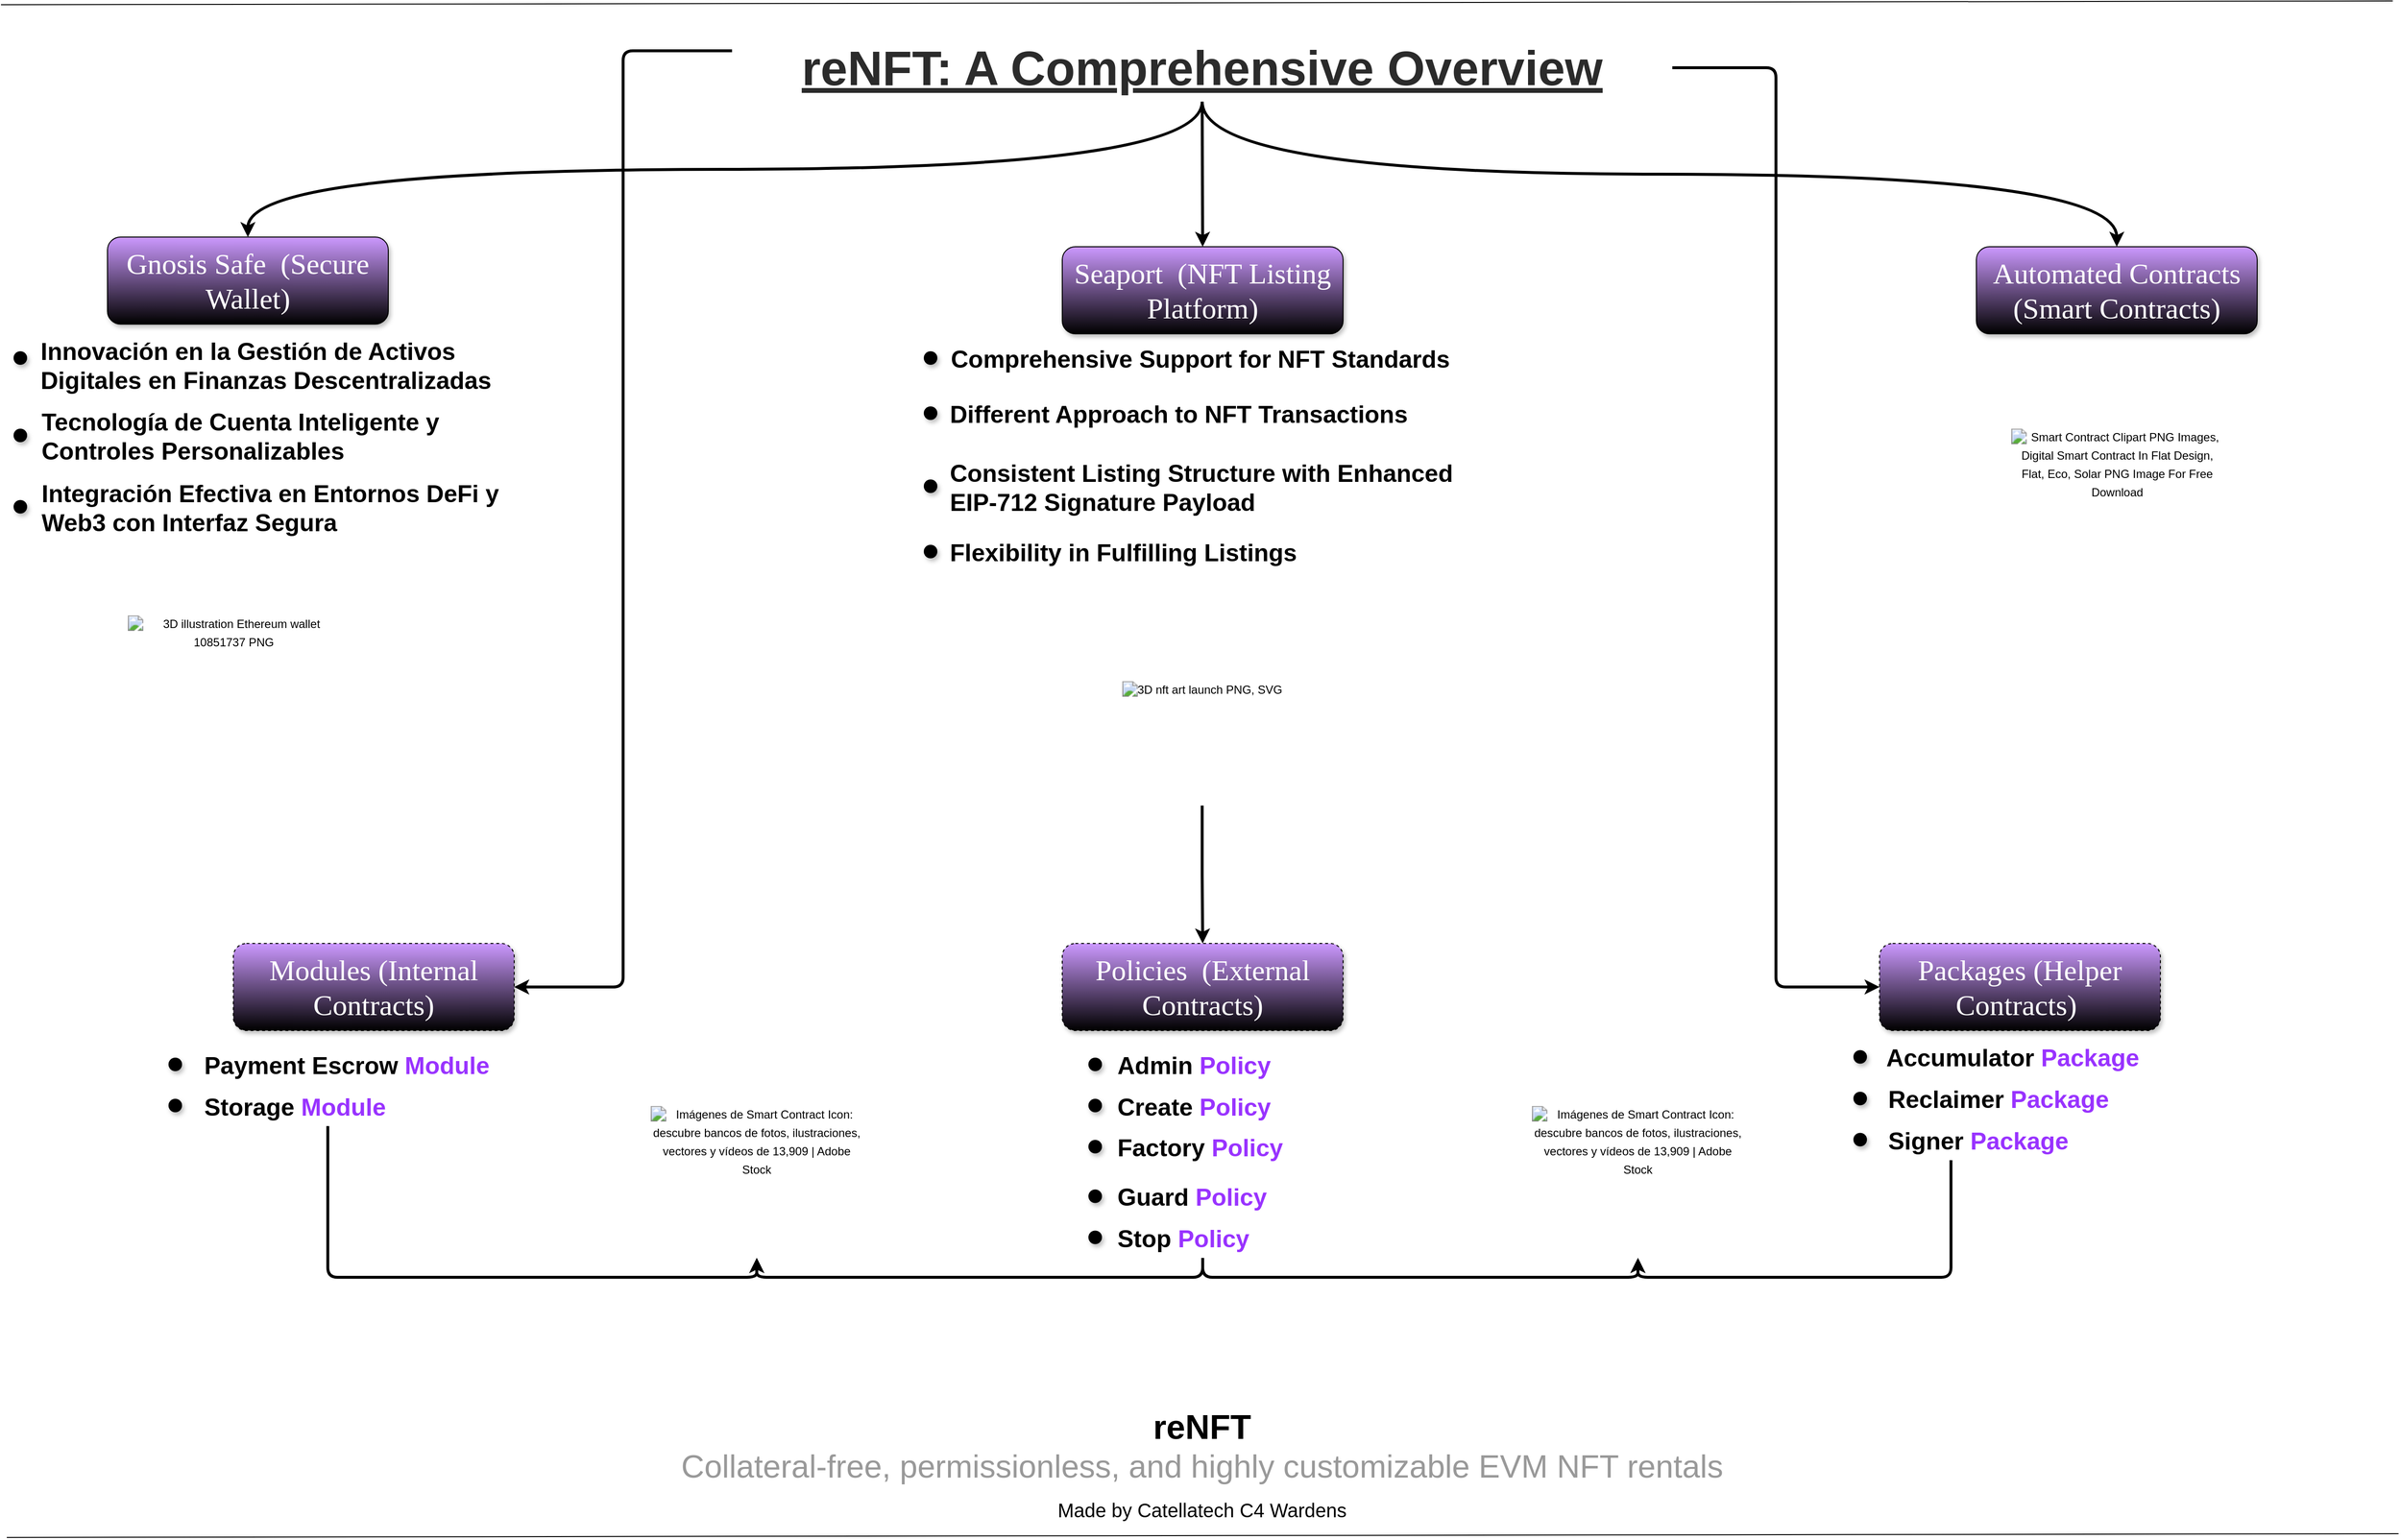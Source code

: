 <mxfile version="22.1.18" type="github">
  <diagram name="Página-1" id="T51k41MZGoIPOJ7VWiH2">
    <mxGraphModel dx="2647" dy="1447" grid="1" gridSize="10" guides="1" tooltips="1" connect="1" arrows="1" fold="1" page="1" pageScale="1" pageWidth="827" pageHeight="1169" math="0" shadow="0">
      <root>
        <mxCell id="0" />
        <mxCell id="1" parent="0" />
        <mxCell id="WbwlSFrgMBep1RVpoRQw-46" style="edgeStyle=orthogonalEdgeStyle;orthogonalLoop=1;jettySize=auto;html=1;exitX=0.5;exitY=1;exitDx=0;exitDy=0;entryX=0.5;entryY=0;entryDx=0;entryDy=0;strokeWidth=3;curved=1;" edge="1" parent="1" source="WbwlSFrgMBep1RVpoRQw-51" target="WbwlSFrgMBep1RVpoRQw-58">
          <mxGeometry relative="1" as="geometry">
            <Array as="points">
              <mxPoint x="1241" y="230" />
              <mxPoint x="255" y="230" />
            </Array>
          </mxGeometry>
        </mxCell>
        <mxCell id="WbwlSFrgMBep1RVpoRQw-47" style="edgeStyle=orthogonalEdgeStyle;shape=connector;curved=1;rounded=1;orthogonalLoop=1;jettySize=auto;html=1;exitX=0.5;exitY=1;exitDx=0;exitDy=0;entryX=0.5;entryY=0;entryDx=0;entryDy=0;labelBackgroundColor=default;strokeColor=default;strokeWidth=3;align=center;verticalAlign=middle;fontFamily=Helvetica;fontSize=11;fontColor=default;endArrow=classic;" edge="1" parent="1" source="WbwlSFrgMBep1RVpoRQw-51" target="WbwlSFrgMBep1RVpoRQw-59">
          <mxGeometry relative="1" as="geometry" />
        </mxCell>
        <mxCell id="WbwlSFrgMBep1RVpoRQw-48" style="edgeStyle=orthogonalEdgeStyle;shape=connector;curved=1;rounded=1;orthogonalLoop=1;jettySize=auto;html=1;exitX=0.5;exitY=1;exitDx=0;exitDy=0;entryX=0.5;entryY=0;entryDx=0;entryDy=0;labelBackgroundColor=default;strokeColor=default;strokeWidth=3;align=center;verticalAlign=middle;fontFamily=Helvetica;fontSize=11;fontColor=default;endArrow=classic;" edge="1" parent="1" source="WbwlSFrgMBep1RVpoRQw-51" target="WbwlSFrgMBep1RVpoRQw-60">
          <mxGeometry relative="1" as="geometry" />
        </mxCell>
        <mxCell id="WbwlSFrgMBep1RVpoRQw-200" style="edgeStyle=orthogonalEdgeStyle;rounded=1;orthogonalLoop=1;jettySize=auto;html=1;exitX=0;exitY=0.25;exitDx=0;exitDy=0;entryX=1;entryY=0.5;entryDx=0;entryDy=0;curved=0;strokeWidth=3;" edge="1" parent="1" source="WbwlSFrgMBep1RVpoRQw-51" target="WbwlSFrgMBep1RVpoRQw-63">
          <mxGeometry relative="1" as="geometry" />
        </mxCell>
        <mxCell id="WbwlSFrgMBep1RVpoRQw-201" style="edgeStyle=orthogonalEdgeStyle;rounded=1;orthogonalLoop=1;jettySize=auto;html=1;exitX=1;exitY=0.5;exitDx=0;exitDy=0;entryX=0;entryY=0.5;entryDx=0;entryDy=0;strokeWidth=3;" edge="1" parent="1" source="WbwlSFrgMBep1RVpoRQw-51" target="WbwlSFrgMBep1RVpoRQw-62">
          <mxGeometry relative="1" as="geometry" />
        </mxCell>
        <mxCell id="WbwlSFrgMBep1RVpoRQw-51" value="&lt;font style=&quot;&quot;&gt;&lt;font size=&quot;1&quot; style=&quot;&quot;&gt;&lt;b style=&quot;&quot;&gt;&lt;u style=&quot;font-size: 50px;&quot;&gt;reNFT: A Comprehensive Overview&lt;/u&gt;&lt;/b&gt;&lt;/font&gt;&lt;br&gt;&lt;/font&gt;" style="text;html=1;strokeColor=none;fillColor=none;align=center;verticalAlign=middle;whiteSpace=wrap;rounded=0;fontColor=#2B2B2B;" vertex="1" parent="1">
          <mxGeometry x="755" y="90" width="971" height="70" as="geometry" />
        </mxCell>
        <mxCell id="WbwlSFrgMBep1RVpoRQw-54" value="" style="endArrow=none;html=1;rounded=0;" edge="1" parent="1">
          <mxGeometry relative="1" as="geometry">
            <mxPoint y="59.87" as="sourcePoint" />
            <mxPoint x="2470" y="56" as="targetPoint" />
          </mxGeometry>
        </mxCell>
        <mxCell id="WbwlSFrgMBep1RVpoRQw-55" value="" style="resizable=0;html=1;whiteSpace=wrap;align=right;verticalAlign=bottom;" connectable="0" vertex="1" parent="WbwlSFrgMBep1RVpoRQw-54">
          <mxGeometry x="1" relative="1" as="geometry" />
        </mxCell>
        <mxCell id="WbwlSFrgMBep1RVpoRQw-56" value="" style="endArrow=none;html=1;rounded=0;" edge="1" parent="1">
          <mxGeometry relative="1" as="geometry">
            <mxPoint x="6" y="1643.87" as="sourcePoint" />
            <mxPoint x="2476" y="1640" as="targetPoint" />
          </mxGeometry>
        </mxCell>
        <mxCell id="WbwlSFrgMBep1RVpoRQw-57" value="" style="resizable=0;html=1;whiteSpace=wrap;align=right;verticalAlign=bottom;" connectable="0" vertex="1" parent="WbwlSFrgMBep1RVpoRQw-56">
          <mxGeometry x="1" relative="1" as="geometry" />
        </mxCell>
        <mxCell id="WbwlSFrgMBep1RVpoRQw-58" value="&lt;div style=&quot;&quot;&gt;&lt;font style=&quot;font-size: 30px;&quot; face=&quot;Tahoma&quot; color=&quot;#ffffff&quot;&gt;Gnosis Safe&amp;nbsp; (Secure Wallet)&lt;/font&gt;&lt;br&gt;&lt;/div&gt;" style="rounded=1;whiteSpace=wrap;html=1;fontFamily=Helvetica;fontSize=11;fillColor=#CC99FF;align=center;strokeWidth=1;strokeColor=default;gradientColor=#000000;glass=0;shadow=1;" vertex="1" parent="1">
          <mxGeometry x="110" y="300" width="290" height="90" as="geometry" />
        </mxCell>
        <mxCell id="WbwlSFrgMBep1RVpoRQw-59" value="&lt;div style=&quot;&quot;&gt;&lt;font style=&quot;font-size: 30px;&quot; face=&quot;Tahoma&quot; color=&quot;#ffffff&quot;&gt;Seaport&amp;nbsp; (NFT Listing Platform)&lt;/font&gt;&lt;br&gt;&lt;/div&gt;" style="rounded=1;whiteSpace=wrap;html=1;fontFamily=Helvetica;fontSize=11;fillColor=#CC99FF;align=center;strokeWidth=1;strokeColor=default;gradientColor=#000000;glass=0;shadow=1;" vertex="1" parent="1">
          <mxGeometry x="1096" y="310" width="290" height="90" as="geometry" />
        </mxCell>
        <mxCell id="WbwlSFrgMBep1RVpoRQw-60" value="&lt;div style=&quot;font-size: 30px;&quot;&gt;&lt;font color=&quot;#ffffff&quot; face=&quot;Tahoma&quot;&gt;Automated Contracts&lt;span style=&quot;text-align: left;&quot;&gt;&lt;br&gt;&lt;/span&gt;&lt;span style=&quot;text-align: left;&quot;&gt;(Smart Contracts) &lt;/span&gt;&lt;/font&gt;&lt;br&gt;&lt;/div&gt;" style="rounded=1;whiteSpace=wrap;html=1;fontFamily=Helvetica;fontSize=11;fillColor=#CC99FF;align=center;strokeWidth=1;strokeColor=default;gradientColor=#000000;glass=0;shadow=1;" vertex="1" parent="1">
          <mxGeometry x="2040" y="310" width="290" height="90" as="geometry" />
        </mxCell>
        <mxCell id="WbwlSFrgMBep1RVpoRQw-61" value="&lt;div style=&quot;&quot;&gt;&lt;span style=&quot;border-color: var(--border-color); text-align: left;&quot;&gt;&lt;font color=&quot;#ffffff&quot; face=&quot;Tahoma&quot; style=&quot;font-size: 30px;&quot;&gt;Policies&amp;nbsp; (External Contracts)&lt;/font&gt;&lt;/span&gt;&lt;br&gt;&lt;/div&gt;" style="rounded=1;whiteSpace=wrap;html=1;fontFamily=Helvetica;fontSize=11;fillColor=#CC99FF;align=center;dashed=1;strokeWidth=1;strokeColor=default;gradientColor=#000000;glass=0;shadow=1;" vertex="1" parent="1">
          <mxGeometry x="1096" y="1030" width="290" height="90" as="geometry" />
        </mxCell>
        <mxCell id="WbwlSFrgMBep1RVpoRQw-62" value="&lt;div style=&quot;&quot;&gt;&lt;font style=&quot;font-size: 30px;&quot; face=&quot;Tahoma&quot; color=&quot;#ffffff&quot;&gt;Packages (Helper Contracts)&amp;nbsp;&lt;/font&gt;&lt;br&gt;&lt;/div&gt;" style="rounded=1;whiteSpace=wrap;html=1;fontFamily=Helvetica;fontSize=11;fillColor=#CC99FF;align=center;dashed=1;strokeWidth=1;strokeColor=default;gradientColor=#000000;glass=0;shadow=1;" vertex="1" parent="1">
          <mxGeometry x="1940" y="1030" width="290" height="90" as="geometry" />
        </mxCell>
        <mxCell id="WbwlSFrgMBep1RVpoRQw-63" value="&lt;div style=&quot;&quot;&gt;&lt;font style=&quot;font-size: 30px;&quot; face=&quot;Tahoma&quot; color=&quot;#ffffff&quot;&gt;Modules (Internal Contracts)&lt;/font&gt;&lt;br&gt;&lt;/div&gt;" style="rounded=1;whiteSpace=wrap;html=1;fontFamily=Helvetica;fontSize=11;fillColor=#CC99FF;align=center;dashed=1;strokeWidth=1;strokeColor=default;gradientColor=#000000;glass=0;shadow=1;" vertex="1" parent="1">
          <mxGeometry x="240" y="1030" width="290" height="90" as="geometry" />
        </mxCell>
        <mxCell id="WbwlSFrgMBep1RVpoRQw-64" value="&lt;div style=&quot;text-align: left;&quot;&gt;&lt;b style=&quot;font-size: 25px; background-color: initial;&quot;&gt;Innovación en la Gestión de Activos Digitales en Finanzas Descentralizadas&lt;/b&gt;&lt;/div&gt;" style="text;html=1;strokeColor=none;fillColor=none;align=center;verticalAlign=middle;whiteSpace=wrap;rounded=0;fontSize=11;fontFamily=Helvetica;fontColor=default;" vertex="1" parent="1">
          <mxGeometry x="40" y="407" width="525" height="50" as="geometry" />
        </mxCell>
        <mxCell id="WbwlSFrgMBep1RVpoRQw-65" value="" style="shape=waypoint;sketch=0;fillStyle=solid;size=6;pointerEvents=1;points=[];fillColor=none;resizable=0;rotatable=0;perimeter=centerPerimeter;snapToPoint=1;rounded=1;shadow=1;glass=0;strokeColor=default;strokeWidth=5;align=center;verticalAlign=middle;fontFamily=Helvetica;fontSize=11;fontColor=default;html=1;" vertex="1" parent="1">
          <mxGeometry x="10" y="415" width="20" height="20" as="geometry" />
        </mxCell>
        <mxCell id="WbwlSFrgMBep1RVpoRQw-66" value="" style="shape=waypoint;sketch=0;fillStyle=solid;size=6;pointerEvents=1;points=[];fillColor=none;resizable=0;rotatable=0;perimeter=centerPerimeter;snapToPoint=1;rounded=1;shadow=1;glass=0;strokeColor=default;strokeWidth=5;align=center;verticalAlign=middle;fontFamily=Helvetica;fontSize=11;fontColor=default;html=1;" vertex="1" parent="1">
          <mxGeometry x="10" y="495" width="20" height="20" as="geometry" />
        </mxCell>
        <mxCell id="WbwlSFrgMBep1RVpoRQw-67" value="" style="shape=waypoint;sketch=0;fillStyle=solid;size=6;pointerEvents=1;points=[];fillColor=none;resizable=0;rotatable=0;perimeter=centerPerimeter;snapToPoint=1;rounded=1;shadow=1;glass=0;strokeColor=default;strokeWidth=5;align=center;verticalAlign=middle;fontFamily=Helvetica;fontSize=11;fontColor=default;html=1;" vertex="1" parent="1">
          <mxGeometry x="10" y="568.75" width="20" height="20" as="geometry" />
        </mxCell>
        <mxCell id="WbwlSFrgMBep1RVpoRQw-68" value="&lt;div style=&quot;&quot;&gt;&lt;font style=&quot;font-size: 25px;&quot;&gt;&lt;b&gt;Tecnología de Cuenta Inteligente y Controles Personalizables&lt;/b&gt;&lt;/font&gt;&lt;br&gt;&lt;/div&gt;" style="text;html=1;strokeColor=none;fillColor=none;align=left;verticalAlign=middle;whiteSpace=wrap;rounded=0;fontSize=11;fontFamily=Helvetica;fontColor=default;" vertex="1" parent="1">
          <mxGeometry x="40" y="480" width="525" height="50" as="geometry" />
        </mxCell>
        <mxCell id="WbwlSFrgMBep1RVpoRQw-69" value="&lt;div style=&quot;&quot;&gt;&lt;div style=&quot;line-height: 19px;&quot;&gt;&lt;img alt=&quot;3D illustration Ethereum wallet 10851737 PNG&quot; src=&quot;https://encrypted-tbn0.gstatic.com/images?q=tbn:ANd9GcQn6X7U2fUekvk4ghI_S3LLGMRdbtXGZBnZSg&amp;amp;usqp=CAU&quot;&gt;&lt;br&gt;&lt;/div&gt;&lt;/div&gt;" style="text;html=1;strokeColor=none;fillColor=none;align=center;verticalAlign=middle;whiteSpace=wrap;rounded=0;" vertex="1" parent="1">
          <mxGeometry x="130" y="588.75" width="221" height="240" as="geometry" />
        </mxCell>
        <mxCell id="WbwlSFrgMBep1RVpoRQw-70" value="&lt;div style=&quot;&quot;&gt;&lt;font style=&quot;font-size: 25px;&quot;&gt;&lt;b&gt;Integración Efectiva en Entornos DeFi y Web3 con Interfaz Segura&lt;/b&gt;&lt;/font&gt;&lt;br&gt;&lt;/div&gt;" style="text;html=1;strokeColor=none;fillColor=none;align=left;verticalAlign=middle;whiteSpace=wrap;rounded=0;fontSize=11;fontFamily=Helvetica;fontColor=default;" vertex="1" parent="1">
          <mxGeometry x="40" y="542.5" width="530" height="72.5" as="geometry" />
        </mxCell>
        <mxCell id="WbwlSFrgMBep1RVpoRQw-71" value="" style="shape=waypoint;sketch=0;fillStyle=solid;size=6;pointerEvents=1;points=[];fillColor=none;resizable=0;rotatable=0;perimeter=centerPerimeter;snapToPoint=1;rounded=1;shadow=1;glass=0;strokeColor=default;strokeWidth=5;align=center;verticalAlign=middle;fontFamily=Helvetica;fontSize=11;fontColor=default;html=1;" vertex="1" parent="1">
          <mxGeometry x="950" y="415" width="20" height="20" as="geometry" />
        </mxCell>
        <mxCell id="WbwlSFrgMBep1RVpoRQw-72" value="" style="shape=waypoint;sketch=0;fillStyle=solid;size=6;pointerEvents=1;points=[];fillColor=none;resizable=0;rotatable=0;perimeter=centerPerimeter;snapToPoint=1;rounded=1;shadow=1;glass=0;strokeColor=default;strokeWidth=5;align=center;verticalAlign=middle;fontFamily=Helvetica;fontSize=11;fontColor=default;html=1;" vertex="1" parent="1">
          <mxGeometry x="950" y="472" width="20" height="20" as="geometry" />
        </mxCell>
        <mxCell id="WbwlSFrgMBep1RVpoRQw-73" value="" style="shape=waypoint;sketch=0;fillStyle=solid;size=6;pointerEvents=1;points=[];fillColor=none;resizable=0;rotatable=0;perimeter=centerPerimeter;snapToPoint=1;rounded=1;shadow=1;glass=0;strokeColor=default;strokeWidth=5;align=center;verticalAlign=middle;fontFamily=Helvetica;fontSize=11;fontColor=default;html=1;" vertex="1" parent="1">
          <mxGeometry x="950" y="547.5" width="20" height="20" as="geometry" />
        </mxCell>
        <mxCell id="WbwlSFrgMBep1RVpoRQw-74" value="" style="shape=waypoint;sketch=0;fillStyle=solid;size=6;pointerEvents=1;points=[];fillColor=none;resizable=0;rotatable=0;perimeter=centerPerimeter;snapToPoint=1;rounded=1;shadow=1;glass=0;strokeColor=default;strokeWidth=5;align=center;verticalAlign=middle;fontFamily=Helvetica;fontSize=11;fontColor=default;html=1;" vertex="1" parent="1">
          <mxGeometry x="950" y="615" width="20" height="20" as="geometry" />
        </mxCell>
        <mxCell id="WbwlSFrgMBep1RVpoRQw-75" value="&lt;b&gt;&lt;font style=&quot;font-size: 25px;&quot;&gt;Comprehensive Support for NFT Standards&lt;/font&gt;&lt;/b&gt;" style="text;html=1;strokeColor=none;fillColor=none;align=left;verticalAlign=middle;whiteSpace=wrap;rounded=0;fontSize=11;fontFamily=Helvetica;fontColor=default;" vertex="1" parent="1">
          <mxGeometry x="978.5" y="400" width="525" height="50" as="geometry" />
        </mxCell>
        <mxCell id="WbwlSFrgMBep1RVpoRQw-76" value="&lt;font style=&quot;font-size: 25px;&quot;&gt;&lt;b&gt;Different Approach to NFT Transactions&lt;/b&gt;&lt;/font&gt;" style="text;html=1;strokeColor=none;fillColor=none;align=left;verticalAlign=middle;whiteSpace=wrap;rounded=0;fontSize=11;fontFamily=Helvetica;fontColor=default;" vertex="1" parent="1">
          <mxGeometry x="978" y="457" width="525" height="50" as="geometry" />
        </mxCell>
        <mxCell id="WbwlSFrgMBep1RVpoRQw-77" value="&lt;b&gt;&lt;font style=&quot;font-size: 25px;&quot;&gt;Consistent Listing Structure with Enhanced EIP-712 Signature Payload&lt;/font&gt;&lt;/b&gt;" style="text;html=1;strokeColor=none;fillColor=none;align=left;verticalAlign=middle;whiteSpace=wrap;rounded=0;fontSize=11;fontFamily=Helvetica;fontColor=default;" vertex="1" parent="1">
          <mxGeometry x="978" y="532.5" width="525" height="50" as="geometry" />
        </mxCell>
        <mxCell id="WbwlSFrgMBep1RVpoRQw-78" style="edgeStyle=orthogonalEdgeStyle;shape=connector;rounded=0;orthogonalLoop=1;jettySize=auto;html=1;exitX=0.5;exitY=1;exitDx=0;exitDy=0;entryX=0.5;entryY=0;entryDx=0;entryDy=0;labelBackgroundColor=default;strokeColor=default;strokeWidth=3;align=center;verticalAlign=middle;fontFamily=Helvetica;fontSize=11;fontColor=default;endArrow=classic;" edge="1" parent="1" source="WbwlSFrgMBep1RVpoRQw-79" target="WbwlSFrgMBep1RVpoRQw-61">
          <mxGeometry relative="1" as="geometry" />
        </mxCell>
        <mxCell id="WbwlSFrgMBep1RVpoRQw-79" value="&lt;div style=&quot;&quot;&gt;&lt;div style=&quot;line-height: 19px;&quot;&gt;&lt;img alt=&quot;3D nft art launch PNG, SVG&quot; src=&quot;https://encrypted-tbn0.gstatic.com/images?q=tbn:ANd9GcRn-ncWvFXmiXZ5styPY0xUwzbu82shSV081w&amp;amp;usqp=CAU&quot;&gt;&lt;br&gt;&lt;/div&gt;&lt;/div&gt;" style="text;html=1;strokeColor=none;fillColor=none;align=center;verticalAlign=middle;whiteSpace=wrap;rounded=0;" vertex="1" parent="1">
          <mxGeometry x="1130" y="647.5" width="221" height="240" as="geometry" />
        </mxCell>
        <mxCell id="WbwlSFrgMBep1RVpoRQw-80" value="&lt;b&gt;&lt;font style=&quot;font-size: 25px;&quot;&gt;Flexibility in Fulfilling Listings&lt;/font&gt;&lt;/b&gt;" style="text;html=1;strokeColor=none;fillColor=none;align=left;verticalAlign=middle;whiteSpace=wrap;rounded=0;fontSize=11;fontFamily=Helvetica;fontColor=default;" vertex="1" parent="1">
          <mxGeometry x="978" y="600" width="525" height="50" as="geometry" />
        </mxCell>
        <mxCell id="WbwlSFrgMBep1RVpoRQw-85" value="&lt;div style=&quot;&quot;&gt;&lt;div style=&quot;line-height: 19px;&quot;&gt;&lt;img alt=&quot;Smart Contract Clipart PNG Images, Digital Smart Contract In Flat Design,  Flat, Eco, Solar PNG Image For Free Download&quot; src=&quot;https://encrypted-tbn0.gstatic.com/images?q=tbn:ANd9GcR65o0BaacxVA8BczkT9Z9HTfWce2h6n9jLdDcgcIjETOwzPluj2E5ZezdFARRaqru8GIA&amp;amp;usqp=CAU&quot;&gt;&lt;br&gt;&lt;/div&gt;&lt;/div&gt;" style="text;html=1;strokeColor=none;fillColor=none;align=center;verticalAlign=middle;whiteSpace=wrap;rounded=0;" vertex="1" parent="1">
          <mxGeometry x="2074.5" y="415" width="221" height="240" as="geometry" />
        </mxCell>
        <mxCell id="WbwlSFrgMBep1RVpoRQw-91" value="&lt;div style=&quot;&quot;&gt;&lt;div style=&quot;line-height: 19px;&quot;&gt;&lt;img alt=&quot;Imágenes de Smart Contract Icon: descubre bancos de fotos, ilustraciones,  vectores y vídeos de 13,909 | Adobe Stock&quot; src=&quot;https://encrypted-tbn0.gstatic.com/images?q=tbn:ANd9GcTvEzhXLrvOiLoddyU_d-CTYgzG47nL2HXWgOddYIFZYORrY4v956HRCjWUjBbUPvUUFbY&amp;amp;usqp=CAU&quot;&gt;&lt;br&gt;&lt;/div&gt;&lt;/div&gt;" style="text;html=1;strokeColor=none;fillColor=none;align=center;verticalAlign=middle;whiteSpace=wrap;rounded=0;" vertex="1" parent="1">
          <mxGeometry x="670" y="1115" width="221" height="240" as="geometry" />
        </mxCell>
        <mxCell id="WbwlSFrgMBep1RVpoRQw-107" value="&lt;font style=&quot;font-size: 35px;&quot;&gt;&lt;br&gt;&lt;/font&gt;&lt;h1 style=&quot;background-image: none; background-position: initial; background-size: initial; background-repeat: initial; background-attachment: initial; background-origin: initial; background-clip: initial; border: none; box-sizing: border-box; font-style: normal; margin: 0.25em 0px 0.25rem; padding: 0px; vertical-align: baseline; font-family: &amp;quot;Satoshi Variable&amp;quot;, sans-serif; font-weight: 700; line-height: 100%; font-variant-ligatures: normal; font-variant-caps: normal; letter-spacing: normal; orphans: 2; text-indent: 0px; text-transform: none; widows: 2; word-spacing: 0px; -webkit-text-stroke-width: 0px; text-decoration-thickness: initial; text-decoration-style: initial; text-decoration-color: initial; font-size: 35px;&quot; class=&quot;type__headline__xs&quot;&gt;reNFT&lt;/h1&gt;&lt;div style=&quot;font-size: 33px;&quot;&gt;&lt;font color=&quot;#999999&quot; style=&quot;font-size: 33px;&quot;&gt;Collateral-free, permissionless, and highly customizable EVM NFT rentals&lt;br&gt;&lt;/font&gt;&lt;/div&gt;&lt;font style=&quot;font-size: 33px;&quot;&gt;&lt;br&gt;&lt;/font&gt;" style="text;html=1;strokeColor=none;fillColor=none;align=center;verticalAlign=middle;whiteSpace=wrap;rounded=0;fontSize=11;fontFamily=Helvetica;fontColor=default;" vertex="1" parent="1">
          <mxGeometry x="683" y="1500" width="1115" height="90" as="geometry" />
        </mxCell>
        <mxCell id="WbwlSFrgMBep1RVpoRQw-108" value="&lt;font style=&quot;font-size: 20px;&quot;&gt;Made by Catellatech C4 Wardens&lt;/font&gt;" style="text;html=1;strokeColor=none;fillColor=none;align=center;verticalAlign=middle;whiteSpace=wrap;rounded=0;" vertex="1" parent="1">
          <mxGeometry x="1083.25" y="1590" width="314.5" height="50" as="geometry" />
        </mxCell>
        <mxCell id="WbwlSFrgMBep1RVpoRQw-172" value="" style="shape=waypoint;sketch=0;fillStyle=solid;size=6;pointerEvents=1;points=[];fillColor=none;resizable=0;rotatable=0;perimeter=centerPerimeter;snapToPoint=1;rounded=1;shadow=1;glass=0;strokeColor=default;strokeWidth=5;align=center;verticalAlign=middle;fontFamily=Helvetica;fontSize=11;fontColor=default;html=1;" vertex="1" parent="1">
          <mxGeometry x="170" y="1145" width="20" height="20" as="geometry" />
        </mxCell>
        <mxCell id="WbwlSFrgMBep1RVpoRQw-173" value="&lt;div style=&quot;&quot;&gt;&lt;b&gt;&lt;font style=&quot;font-size: 25px;&quot;&gt;Payment Escrow &lt;font color=&quot;#9933ff&quot;&gt;Module&lt;/font&gt;&lt;/font&gt;&lt;/b&gt;&lt;br&gt;&lt;/div&gt;" style="text;html=1;strokeColor=none;fillColor=none;align=left;verticalAlign=middle;whiteSpace=wrap;rounded=0;fontSize=11;fontFamily=Helvetica;fontColor=default;" vertex="1" parent="1">
          <mxGeometry x="207.5" y="1133.75" width="315" height="42.5" as="geometry" />
        </mxCell>
        <mxCell id="WbwlSFrgMBep1RVpoRQw-174" value="" style="shape=waypoint;sketch=0;fillStyle=solid;size=6;pointerEvents=1;points=[];fillColor=none;resizable=0;rotatable=0;perimeter=centerPerimeter;snapToPoint=1;rounded=1;shadow=1;glass=0;strokeColor=default;strokeWidth=5;align=center;verticalAlign=middle;fontFamily=Helvetica;fontSize=11;fontColor=default;html=1;" vertex="1" parent="1">
          <mxGeometry x="170" y="1187.5" width="20" height="20" as="geometry" />
        </mxCell>
        <mxCell id="WbwlSFrgMBep1RVpoRQw-193" style="edgeStyle=orthogonalEdgeStyle;rounded=1;orthogonalLoop=1;jettySize=auto;html=1;exitX=0.5;exitY=1;exitDx=0;exitDy=0;strokeWidth=3;entryX=0.5;entryY=1;entryDx=0;entryDy=0;" edge="1" parent="1" source="WbwlSFrgMBep1RVpoRQw-175" target="WbwlSFrgMBep1RVpoRQw-91">
          <mxGeometry relative="1" as="geometry">
            <mxPoint x="630" y="1390" as="targetPoint" />
          </mxGeometry>
        </mxCell>
        <mxCell id="WbwlSFrgMBep1RVpoRQw-175" value="&lt;div style=&quot;&quot;&gt;&lt;b&gt;&lt;font style=&quot;font-size: 25px;&quot;&gt;Storage &lt;font color=&quot;#9933ff&quot;&gt;Module&lt;/font&gt;&lt;/font&gt;&lt;/b&gt;&lt;br&gt;&lt;/div&gt;" style="text;html=1;strokeColor=none;fillColor=none;align=left;verticalAlign=middle;whiteSpace=wrap;rounded=0;fontSize=11;fontFamily=Helvetica;fontColor=default;" vertex="1" parent="1">
          <mxGeometry x="207.5" y="1176.25" width="260" height="42.5" as="geometry" />
        </mxCell>
        <mxCell id="WbwlSFrgMBep1RVpoRQw-176" value="" style="shape=waypoint;sketch=0;fillStyle=solid;size=6;pointerEvents=1;points=[];fillColor=none;resizable=0;rotatable=0;perimeter=centerPerimeter;snapToPoint=1;rounded=1;shadow=1;glass=0;strokeColor=default;strokeWidth=5;align=center;verticalAlign=middle;fontFamily=Helvetica;fontSize=11;fontColor=default;html=1;" vertex="1" parent="1">
          <mxGeometry x="1120" y="1145" width="20" height="20" as="geometry" />
        </mxCell>
        <mxCell id="WbwlSFrgMBep1RVpoRQw-178" value="&lt;div style=&quot;&quot;&gt;&lt;font style=&quot;font-size: 25px;&quot;&gt;&lt;b&gt;Admin &lt;font color=&quot;#9933ff&quot;&gt;Policy&lt;/font&gt;&amp;nbsp;&lt;/b&gt;&lt;/font&gt;&lt;br&gt;&lt;/div&gt;" style="text;html=1;strokeColor=none;fillColor=none;align=left;verticalAlign=middle;whiteSpace=wrap;rounded=0;fontSize=11;fontFamily=Helvetica;fontColor=default;" vertex="1" parent="1">
          <mxGeometry x="1151" y="1133.75" width="180" height="42.5" as="geometry" />
        </mxCell>
        <mxCell id="WbwlSFrgMBep1RVpoRQw-179" value="&lt;div style=&quot;&quot;&gt;&lt;font style=&quot;font-size: 25px;&quot;&gt;&lt;b&gt;Create&amp;nbsp;&lt;font color=&quot;#9933ff&quot;&gt;Policy&lt;/font&gt;&amp;nbsp;&lt;/b&gt;&lt;/font&gt;&lt;br&gt;&lt;/div&gt;" style="text;html=1;strokeColor=none;fillColor=none;align=left;verticalAlign=middle;whiteSpace=wrap;rounded=0;fontSize=11;fontFamily=Helvetica;fontColor=default;" vertex="1" parent="1">
          <mxGeometry x="1151" y="1176.25" width="180" height="42.5" as="geometry" />
        </mxCell>
        <mxCell id="WbwlSFrgMBep1RVpoRQw-180" value="&lt;div style=&quot;&quot;&gt;&lt;font style=&quot;font-size: 25px;&quot;&gt;&lt;b&gt;Factory&amp;nbsp;&lt;font color=&quot;#9933ff&quot;&gt;Policy&lt;/font&gt;&amp;nbsp;&lt;/b&gt;&lt;/font&gt;&lt;br&gt;&lt;/div&gt;" style="text;html=1;strokeColor=none;fillColor=none;align=left;verticalAlign=middle;whiteSpace=wrap;rounded=0;fontSize=11;fontFamily=Helvetica;fontColor=default;" vertex="1" parent="1">
          <mxGeometry x="1151" y="1218.75" width="180" height="42.5" as="geometry" />
        </mxCell>
        <mxCell id="WbwlSFrgMBep1RVpoRQw-181" value="&lt;div style=&quot;&quot;&gt;&lt;font style=&quot;font-size: 25px;&quot;&gt;&lt;b&gt;Guard&amp;nbsp;&lt;font color=&quot;#9933ff&quot;&gt;Policy&lt;/font&gt;&amp;nbsp;&lt;/b&gt;&lt;/font&gt;&lt;br&gt;&lt;/div&gt;" style="text;html=1;strokeColor=none;fillColor=none;align=left;verticalAlign=middle;whiteSpace=wrap;rounded=0;fontSize=11;fontFamily=Helvetica;fontColor=default;" vertex="1" parent="1">
          <mxGeometry x="1151" y="1270" width="180" height="42.5" as="geometry" />
        </mxCell>
        <mxCell id="WbwlSFrgMBep1RVpoRQw-195" style="edgeStyle=orthogonalEdgeStyle;rounded=1;orthogonalLoop=1;jettySize=auto;html=1;exitX=0.5;exitY=1;exitDx=0;exitDy=0;entryX=0.5;entryY=1;entryDx=0;entryDy=0;strokeWidth=3;" edge="1" parent="1" source="WbwlSFrgMBep1RVpoRQw-182" target="WbwlSFrgMBep1RVpoRQw-91">
          <mxGeometry relative="1" as="geometry" />
        </mxCell>
        <mxCell id="WbwlSFrgMBep1RVpoRQw-197" style="edgeStyle=orthogonalEdgeStyle;rounded=1;orthogonalLoop=1;jettySize=auto;html=1;exitX=0.5;exitY=1;exitDx=0;exitDy=0;entryX=0.5;entryY=1;entryDx=0;entryDy=0;strokeWidth=3;" edge="1" parent="1" source="WbwlSFrgMBep1RVpoRQw-182" target="WbwlSFrgMBep1RVpoRQw-196">
          <mxGeometry relative="1" as="geometry" />
        </mxCell>
        <mxCell id="WbwlSFrgMBep1RVpoRQw-182" value="&lt;div style=&quot;&quot;&gt;&lt;font style=&quot;font-size: 25px;&quot;&gt;&lt;b&gt;Stop&amp;nbsp;&lt;font color=&quot;#9933ff&quot;&gt;Policy&lt;/font&gt;&amp;nbsp;&lt;/b&gt;&lt;/font&gt;&lt;br&gt;&lt;/div&gt;" style="text;html=1;strokeColor=none;fillColor=none;align=left;verticalAlign=middle;whiteSpace=wrap;rounded=0;fontSize=11;fontFamily=Helvetica;fontColor=default;" vertex="1" parent="1">
          <mxGeometry x="1151" y="1312.5" width="180" height="42.5" as="geometry" />
        </mxCell>
        <mxCell id="WbwlSFrgMBep1RVpoRQw-183" value="" style="shape=waypoint;sketch=0;fillStyle=solid;size=6;pointerEvents=1;points=[];fillColor=none;resizable=0;rotatable=0;perimeter=centerPerimeter;snapToPoint=1;rounded=1;shadow=1;glass=0;strokeColor=default;strokeWidth=5;align=center;verticalAlign=middle;fontFamily=Helvetica;fontSize=11;fontColor=default;html=1;" vertex="1" parent="1">
          <mxGeometry x="1120" y="1187.5" width="20" height="20" as="geometry" />
        </mxCell>
        <mxCell id="WbwlSFrgMBep1RVpoRQw-184" value="" style="shape=waypoint;sketch=0;fillStyle=solid;size=6;pointerEvents=1;points=[];fillColor=none;resizable=0;rotatable=0;perimeter=centerPerimeter;snapToPoint=1;rounded=1;shadow=1;glass=0;strokeColor=default;strokeWidth=5;align=center;verticalAlign=middle;fontFamily=Helvetica;fontSize=11;fontColor=default;html=1;" vertex="1" parent="1">
          <mxGeometry x="1120" y="1230" width="20" height="20" as="geometry" />
        </mxCell>
        <mxCell id="WbwlSFrgMBep1RVpoRQw-185" value="" style="shape=waypoint;sketch=0;fillStyle=solid;size=6;pointerEvents=1;points=[];fillColor=none;resizable=0;rotatable=0;perimeter=centerPerimeter;snapToPoint=1;rounded=1;shadow=1;glass=0;strokeColor=default;strokeWidth=5;align=center;verticalAlign=middle;fontFamily=Helvetica;fontSize=11;fontColor=default;html=1;" vertex="1" parent="1">
          <mxGeometry x="1120" y="1281.25" width="20" height="20" as="geometry" />
        </mxCell>
        <mxCell id="WbwlSFrgMBep1RVpoRQw-186" value="" style="shape=waypoint;sketch=0;fillStyle=solid;size=6;pointerEvents=1;points=[];fillColor=none;resizable=0;rotatable=0;perimeter=centerPerimeter;snapToPoint=1;rounded=1;shadow=1;glass=0;strokeColor=default;strokeWidth=5;align=center;verticalAlign=middle;fontFamily=Helvetica;fontSize=11;fontColor=default;html=1;" vertex="1" parent="1">
          <mxGeometry x="1120" y="1323.75" width="20" height="20" as="geometry" />
        </mxCell>
        <mxCell id="WbwlSFrgMBep1RVpoRQw-187" value="&lt;div style=&quot;&quot;&gt;&lt;b&gt;&lt;font style=&quot;font-size: 25px;&quot;&gt;&amp;nbsp;Accumulator &lt;font color=&quot;#9933ff&quot;&gt;Package&lt;/font&gt;&amp;nbsp;&lt;/font&gt;&lt;/b&gt;&lt;br&gt;&lt;/div&gt;" style="text;html=1;strokeColor=none;fillColor=none;align=left;verticalAlign=middle;whiteSpace=wrap;rounded=0;fontSize=11;fontFamily=Helvetica;fontColor=default;" vertex="1" parent="1">
          <mxGeometry x="1937.5" y="1126" width="295" height="42.5" as="geometry" />
        </mxCell>
        <mxCell id="WbwlSFrgMBep1RVpoRQw-188" value="" style="shape=waypoint;sketch=0;fillStyle=solid;size=6;pointerEvents=1;points=[];fillColor=none;resizable=0;rotatable=0;perimeter=centerPerimeter;snapToPoint=1;rounded=1;shadow=1;glass=0;strokeColor=default;strokeWidth=5;align=center;verticalAlign=middle;fontFamily=Helvetica;fontSize=11;fontColor=default;html=1;" vertex="1" parent="1">
          <mxGeometry x="1910" y="1137.25" width="20" height="20" as="geometry" />
        </mxCell>
        <mxCell id="WbwlSFrgMBep1RVpoRQw-189" value="&lt;div style=&quot;&quot;&gt;&lt;b&gt;&lt;font style=&quot;font-size: 25px;&quot;&gt;&amp;nbsp;Reclaimer&amp;nbsp;&lt;font color=&quot;#9933ff&quot;&gt;Package&lt;/font&gt;&amp;nbsp;&lt;/font&gt;&lt;/b&gt;&lt;br&gt;&lt;/div&gt;" style="text;html=1;strokeColor=none;fillColor=none;align=left;verticalAlign=middle;whiteSpace=wrap;rounded=0;fontSize=11;fontFamily=Helvetica;fontColor=default;" vertex="1" parent="1">
          <mxGeometry x="1940" y="1169" width="295" height="42.5" as="geometry" />
        </mxCell>
        <mxCell id="WbwlSFrgMBep1RVpoRQw-199" style="edgeStyle=orthogonalEdgeStyle;rounded=1;orthogonalLoop=1;jettySize=auto;html=1;exitX=0.25;exitY=1;exitDx=0;exitDy=0;entryX=0.5;entryY=1;entryDx=0;entryDy=0;strokeWidth=3;" edge="1" parent="1" source="WbwlSFrgMBep1RVpoRQw-190" target="WbwlSFrgMBep1RVpoRQw-196">
          <mxGeometry relative="1" as="geometry" />
        </mxCell>
        <mxCell id="WbwlSFrgMBep1RVpoRQw-190" value="&lt;div style=&quot;&quot;&gt;&lt;b&gt;&lt;font style=&quot;font-size: 25px;&quot;&gt;&amp;nbsp;Signer&amp;nbsp;&lt;font color=&quot;#9933ff&quot;&gt;Package&lt;/font&gt;&amp;nbsp;&lt;/font&gt;&lt;/b&gt;&lt;br&gt;&lt;/div&gt;" style="text;html=1;strokeColor=none;fillColor=none;align=left;verticalAlign=middle;whiteSpace=wrap;rounded=0;fontSize=11;fontFamily=Helvetica;fontColor=default;" vertex="1" parent="1">
          <mxGeometry x="1940" y="1211.5" width="295" height="42.5" as="geometry" />
        </mxCell>
        <mxCell id="WbwlSFrgMBep1RVpoRQw-191" value="" style="shape=waypoint;sketch=0;fillStyle=solid;size=6;pointerEvents=1;points=[];fillColor=none;resizable=0;rotatable=0;perimeter=centerPerimeter;snapToPoint=1;rounded=1;shadow=1;glass=0;strokeColor=default;strokeWidth=5;align=center;verticalAlign=middle;fontFamily=Helvetica;fontSize=11;fontColor=default;html=1;" vertex="1" parent="1">
          <mxGeometry x="1910" y="1180.25" width="20" height="20" as="geometry" />
        </mxCell>
        <mxCell id="WbwlSFrgMBep1RVpoRQw-192" value="" style="shape=waypoint;sketch=0;fillStyle=solid;size=6;pointerEvents=1;points=[];fillColor=none;resizable=0;rotatable=0;perimeter=centerPerimeter;snapToPoint=1;rounded=1;shadow=1;glass=0;strokeColor=default;strokeWidth=5;align=center;verticalAlign=middle;fontFamily=Helvetica;fontSize=11;fontColor=default;html=1;" vertex="1" parent="1">
          <mxGeometry x="1910" y="1222.75" width="20" height="20" as="geometry" />
        </mxCell>
        <mxCell id="WbwlSFrgMBep1RVpoRQw-196" value="&lt;div style=&quot;&quot;&gt;&lt;div style=&quot;line-height: 19px;&quot;&gt;&lt;img alt=&quot;Imágenes de Smart Contract Icon: descubre bancos de fotos, ilustraciones,  vectores y vídeos de 13,909 | Adobe Stock&quot; src=&quot;https://encrypted-tbn0.gstatic.com/images?q=tbn:ANd9GcTvEzhXLrvOiLoddyU_d-CTYgzG47nL2HXWgOddYIFZYORrY4v956HRCjWUjBbUPvUUFbY&amp;amp;usqp=CAU&quot;&gt;&lt;br&gt;&lt;/div&gt;&lt;/div&gt;" style="text;html=1;strokeColor=none;fillColor=none;align=center;verticalAlign=middle;whiteSpace=wrap;rounded=0;" vertex="1" parent="1">
          <mxGeometry x="1580" y="1115" width="221" height="240" as="geometry" />
        </mxCell>
      </root>
    </mxGraphModel>
  </diagram>
</mxfile>
